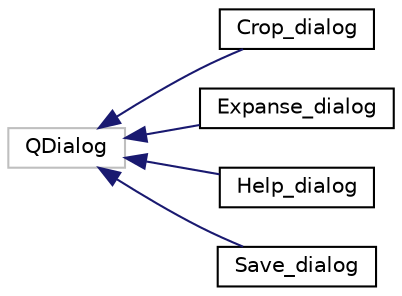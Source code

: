 digraph "Graphical Class Hierarchy"
{
  edge [fontname="Helvetica",fontsize="10",labelfontname="Helvetica",labelfontsize="10"];
  node [fontname="Helvetica",fontsize="10",shape=record];
  rankdir="LR";
  Node1 [label="QDialog",height=0.2,width=0.4,color="grey75", fillcolor="white", style="filled"];
  Node1 -> Node2 [dir="back",color="midnightblue",fontsize="10",style="solid",fontname="Helvetica"];
  Node2 [label="Crop_dialog",height=0.2,width=0.4,color="black", fillcolor="white", style="filled",URL="$classCrop__dialog.html",tooltip="Class for implementation of image crop. "];
  Node1 -> Node3 [dir="back",color="midnightblue",fontsize="10",style="solid",fontname="Helvetica"];
  Node3 [label="Expanse_dialog",height=0.2,width=0.4,color="black", fillcolor="white", style="filled",URL="$classExpanse__dialog.html",tooltip="Class for implementation of image expanse. "];
  Node1 -> Node4 [dir="back",color="midnightblue",fontsize="10",style="solid",fontname="Helvetica"];
  Node4 [label="Help_dialog",height=0.2,width=0.4,color="black", fillcolor="white", style="filled",URL="$classHelp__dialog.html",tooltip="Class for help dialog content. "];
  Node1 -> Node5 [dir="back",color="midnightblue",fontsize="10",style="solid",fontname="Helvetica"];
  Node5 [label="Save_dialog",height=0.2,width=0.4,color="black", fillcolor="white", style="filled",URL="$classSave__dialog.html",tooltip="Class implements saving dialog. "];
}
